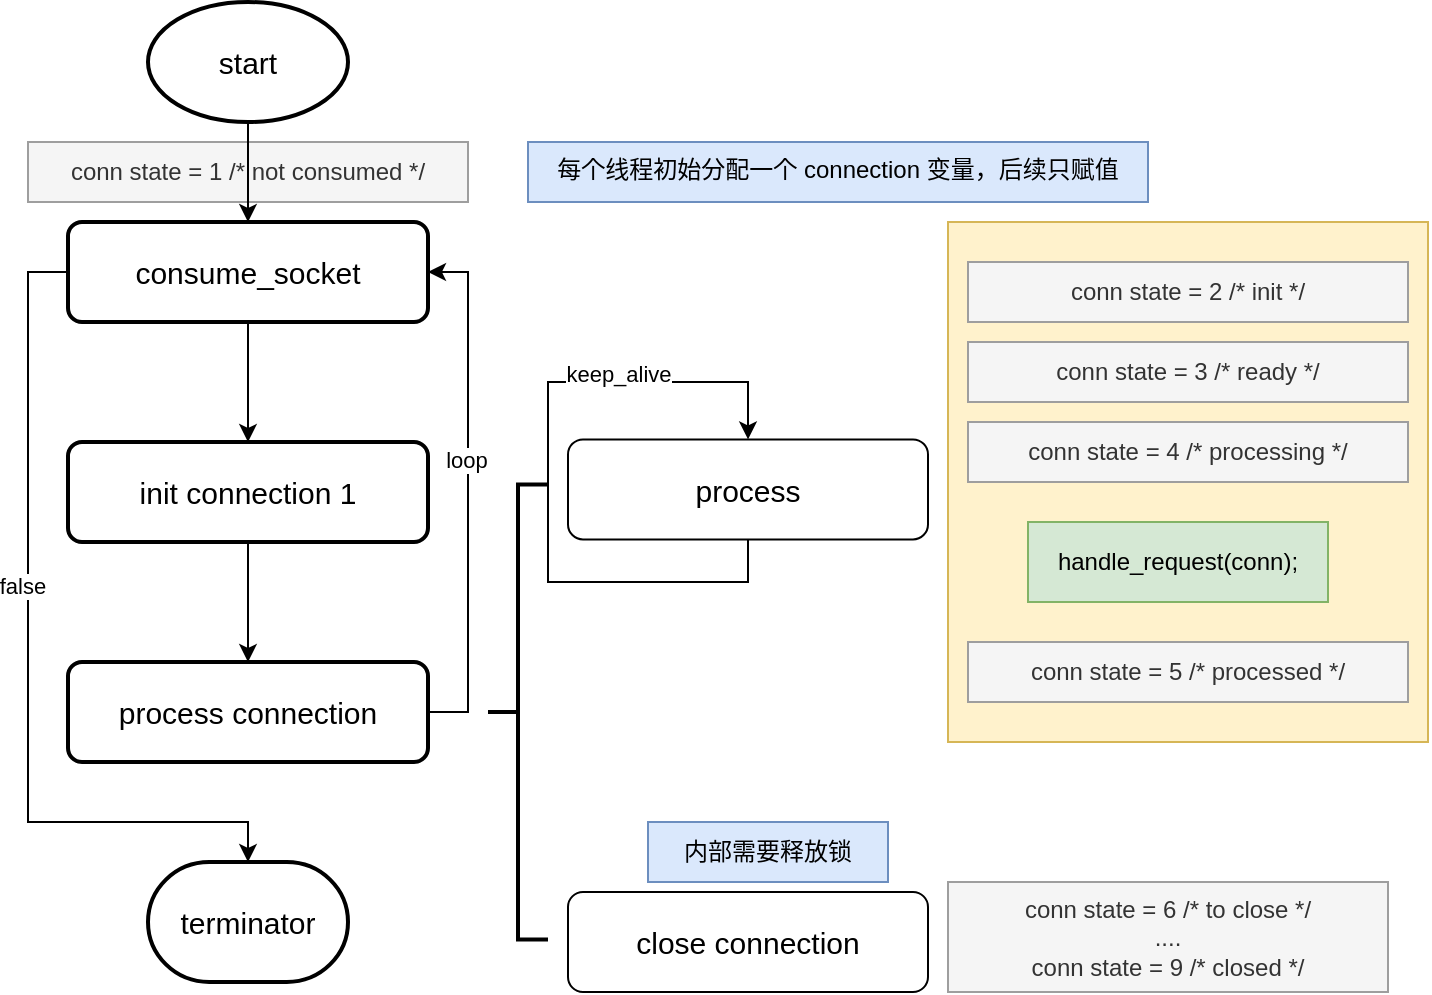 <mxfile version="24.8.1">
  <diagram id="C5RBs43oDa-KdzZeNtuy" name="Page-1">
    <mxGraphModel dx="1949" dy="752" grid="1" gridSize="10" guides="1" tooltips="1" connect="1" arrows="1" fold="1" page="1" pageScale="1" pageWidth="827" pageHeight="1169" math="0" shadow="0">
      <root>
        <mxCell id="WIyWlLk6GJQsqaUBKTNV-0" />
        <mxCell id="WIyWlLk6GJQsqaUBKTNV-1" parent="WIyWlLk6GJQsqaUBKTNV-0" />
        <mxCell id="h92ZNd57hAfHwcITS-Yp-35" value="" style="group" vertex="1" connectable="0" parent="WIyWlLk6GJQsqaUBKTNV-1">
          <mxGeometry x="-190" y="89" width="700" height="495" as="geometry" />
        </mxCell>
        <mxCell id="h92ZNd57hAfHwcITS-Yp-18" value="conn state = 1&amp;nbsp;/* not consumed */" style="text;html=1;align=center;verticalAlign=middle;whiteSpace=wrap;rounded=0;fillColor=#f5f5f5;fontColor=#333333;strokeColor=#9E9E9E;" vertex="1" parent="h92ZNd57hAfHwcITS-Yp-35">
          <mxGeometry y="70" width="220" height="30" as="geometry" />
        </mxCell>
        <mxCell id="h92ZNd57hAfHwcITS-Yp-0" value="&lt;font style=&quot;font-size: 15px;&quot;&gt;start&lt;/font&gt;" style="strokeWidth=2;html=1;shape=mxgraph.flowchart.start_1;whiteSpace=wrap;" vertex="1" parent="h92ZNd57hAfHwcITS-Yp-35">
          <mxGeometry x="60" width="100" height="60" as="geometry" />
        </mxCell>
        <mxCell id="h92ZNd57hAfHwcITS-Yp-1" value="&lt;font style=&quot;font-size: 15px;&quot;&gt;consume_socket&lt;/font&gt;" style="rounded=1;whiteSpace=wrap;html=1;absoluteArcSize=1;arcSize=14;strokeWidth=2;" vertex="1" parent="h92ZNd57hAfHwcITS-Yp-35">
          <mxGeometry x="20" y="110" width="180" height="50" as="geometry" />
        </mxCell>
        <mxCell id="h92ZNd57hAfHwcITS-Yp-3" value="&lt;font style=&quot;font-size: 15px;&quot;&gt;init&amp;nbsp;connection 1&lt;/font&gt;" style="rounded=1;whiteSpace=wrap;html=1;absoluteArcSize=1;arcSize=14;strokeWidth=2;" vertex="1" parent="h92ZNd57hAfHwcITS-Yp-35">
          <mxGeometry x="20" y="220" width="180" height="50" as="geometry" />
        </mxCell>
        <mxCell id="h92ZNd57hAfHwcITS-Yp-14" style="edgeStyle=orthogonalEdgeStyle;rounded=0;orthogonalLoop=1;jettySize=auto;html=1;entryX=1;entryY=0.5;entryDx=0;entryDy=0;" edge="1" parent="h92ZNd57hAfHwcITS-Yp-35" source="h92ZNd57hAfHwcITS-Yp-4" target="h92ZNd57hAfHwcITS-Yp-1">
          <mxGeometry relative="1" as="geometry">
            <Array as="points">
              <mxPoint x="220" y="355" />
              <mxPoint x="220" y="135" />
            </Array>
          </mxGeometry>
        </mxCell>
        <mxCell id="h92ZNd57hAfHwcITS-Yp-15" value="loop" style="edgeLabel;html=1;align=center;verticalAlign=middle;resizable=0;points=[];" vertex="1" connectable="0" parent="h92ZNd57hAfHwcITS-Yp-14">
          <mxGeometry x="0.122" y="1" relative="1" as="geometry">
            <mxPoint as="offset" />
          </mxGeometry>
        </mxCell>
        <mxCell id="h92ZNd57hAfHwcITS-Yp-4" value="&lt;font style=&quot;font-size: 15px;&quot;&gt;process connection&lt;/font&gt;" style="rounded=1;whiteSpace=wrap;html=1;absoluteArcSize=1;arcSize=14;strokeWidth=2;" vertex="1" parent="h92ZNd57hAfHwcITS-Yp-35">
          <mxGeometry x="20" y="330" width="180" height="50" as="geometry" />
        </mxCell>
        <mxCell id="h92ZNd57hAfHwcITS-Yp-5" value="&lt;font style=&quot;font-size: 15px;&quot;&gt;terminator&lt;/font&gt;" style="strokeWidth=2;html=1;shape=mxgraph.flowchart.terminator;whiteSpace=wrap;" vertex="1" parent="h92ZNd57hAfHwcITS-Yp-35">
          <mxGeometry x="60" y="430" width="100" height="60" as="geometry" />
        </mxCell>
        <mxCell id="h92ZNd57hAfHwcITS-Yp-6" value="" style="strokeWidth=2;html=1;shape=mxgraph.flowchart.annotation_2;align=left;labelPosition=right;pointerEvents=1;" vertex="1" parent="h92ZNd57hAfHwcITS-Yp-35">
          <mxGeometry x="230" y="241.25" width="30" height="227.5" as="geometry" />
        </mxCell>
        <mxCell id="h92ZNd57hAfHwcITS-Yp-7" value="" style="endArrow=classic;html=1;rounded=0;exitX=0.5;exitY=1;exitDx=0;exitDy=0;exitPerimeter=0;entryX=0.5;entryY=0;entryDx=0;entryDy=0;" edge="1" parent="h92ZNd57hAfHwcITS-Yp-35" source="h92ZNd57hAfHwcITS-Yp-0" target="h92ZNd57hAfHwcITS-Yp-1">
          <mxGeometry width="50" height="50" relative="1" as="geometry">
            <mxPoint x="160" y="240" as="sourcePoint" />
            <mxPoint x="210" y="190" as="targetPoint" />
          </mxGeometry>
        </mxCell>
        <mxCell id="h92ZNd57hAfHwcITS-Yp-8" value="" style="endArrow=classic;html=1;rounded=0;exitX=0.5;exitY=1;exitDx=0;exitDy=0;" edge="1" parent="h92ZNd57hAfHwcITS-Yp-35" source="h92ZNd57hAfHwcITS-Yp-1">
          <mxGeometry width="50" height="50" relative="1" as="geometry">
            <mxPoint x="109.41" y="170" as="sourcePoint" />
            <mxPoint x="110" y="220" as="targetPoint" />
          </mxGeometry>
        </mxCell>
        <mxCell id="h92ZNd57hAfHwcITS-Yp-9" value="" style="endArrow=classic;html=1;rounded=0;exitX=0.5;exitY=1;exitDx=0;exitDy=0;entryX=0.5;entryY=0;entryDx=0;entryDy=0;" edge="1" parent="h92ZNd57hAfHwcITS-Yp-35" source="h92ZNd57hAfHwcITS-Yp-3" target="h92ZNd57hAfHwcITS-Yp-4">
          <mxGeometry width="50" height="50" relative="1" as="geometry">
            <mxPoint x="120" y="170" as="sourcePoint" />
            <mxPoint x="120" y="230" as="targetPoint" />
          </mxGeometry>
        </mxCell>
        <mxCell id="h92ZNd57hAfHwcITS-Yp-13" style="edgeStyle=orthogonalEdgeStyle;rounded=0;orthogonalLoop=1;jettySize=auto;html=1;exitX=0;exitY=0.5;exitDx=0;exitDy=0;entryX=0.5;entryY=0;entryDx=0;entryDy=0;entryPerimeter=0;" edge="1" parent="h92ZNd57hAfHwcITS-Yp-35" source="h92ZNd57hAfHwcITS-Yp-1" target="h92ZNd57hAfHwcITS-Yp-5">
          <mxGeometry relative="1" as="geometry">
            <Array as="points">
              <mxPoint y="135" />
              <mxPoint y="410" />
              <mxPoint x="110" y="410" />
            </Array>
          </mxGeometry>
        </mxCell>
        <mxCell id="h92ZNd57hAfHwcITS-Yp-16" value="false" style="edgeLabel;html=1;align=center;verticalAlign=middle;resizable=0;points=[];" vertex="1" connectable="0" parent="h92ZNd57hAfHwcITS-Yp-13">
          <mxGeometry x="-0.169" y="-3" relative="1" as="geometry">
            <mxPoint as="offset" />
          </mxGeometry>
        </mxCell>
        <mxCell id="h92ZNd57hAfHwcITS-Yp-20" value="&lt;font style=&quot;font-size: 15px;&quot;&gt;process&lt;/font&gt;" style="rounded=1;whiteSpace=wrap;html=1;" vertex="1" parent="h92ZNd57hAfHwcITS-Yp-35">
          <mxGeometry x="270" y="218.69" width="180" height="50" as="geometry" />
        </mxCell>
        <mxCell id="h92ZNd57hAfHwcITS-Yp-21" style="edgeStyle=orthogonalEdgeStyle;rounded=0;orthogonalLoop=1;jettySize=auto;html=1;entryX=0.5;entryY=0;entryDx=0;entryDy=0;exitX=0.5;exitY=1;exitDx=0;exitDy=0;" edge="1" parent="h92ZNd57hAfHwcITS-Yp-35" source="h92ZNd57hAfHwcITS-Yp-20" target="h92ZNd57hAfHwcITS-Yp-20">
          <mxGeometry relative="1" as="geometry">
            <Array as="points">
              <mxPoint x="360" y="289.94" />
              <mxPoint x="260" y="289.94" />
              <mxPoint x="260" y="189.94" />
              <mxPoint x="360" y="189.94" />
            </Array>
          </mxGeometry>
        </mxCell>
        <mxCell id="h92ZNd57hAfHwcITS-Yp-22" value="keep_alive" style="edgeLabel;html=1;align=center;verticalAlign=middle;resizable=0;points=[];" vertex="1" connectable="0" parent="h92ZNd57hAfHwcITS-Yp-21">
          <mxGeometry x="0.465" y="4" relative="1" as="geometry">
            <mxPoint as="offset" />
          </mxGeometry>
        </mxCell>
        <mxCell id="h92ZNd57hAfHwcITS-Yp-27" value="&lt;font style=&quot;font-size: 15px;&quot;&gt;close&amp;nbsp;connection&lt;/font&gt;" style="rounded=1;whiteSpace=wrap;html=1;" vertex="1" parent="h92ZNd57hAfHwcITS-Yp-35">
          <mxGeometry x="270" y="445" width="180" height="50" as="geometry" />
        </mxCell>
        <mxCell id="h92ZNd57hAfHwcITS-Yp-28" value="内部需要释放锁" style="text;html=1;align=center;verticalAlign=middle;whiteSpace=wrap;rounded=0;fillColor=#dae8fc;strokeColor=#6c8ebf;" vertex="1" parent="h92ZNd57hAfHwcITS-Yp-35">
          <mxGeometry x="310" y="410" width="120" height="30" as="geometry" />
        </mxCell>
        <mxCell id="h92ZNd57hAfHwcITS-Yp-29" value="&lt;div&gt;conn state = 6 /* to close */&lt;/div&gt;&lt;div&gt;....&lt;/div&gt;conn state = 9 /* closed */" style="text;html=1;align=center;verticalAlign=middle;whiteSpace=wrap;rounded=0;fillColor=#f5f5f5;fontColor=#333333;strokeColor=#9E9E9E;" vertex="1" parent="h92ZNd57hAfHwcITS-Yp-35">
          <mxGeometry x="460" y="440" width="220" height="55" as="geometry" />
        </mxCell>
        <mxCell id="h92ZNd57hAfHwcITS-Yp-32" value="" style="group" vertex="1" connectable="0" parent="h92ZNd57hAfHwcITS-Yp-35">
          <mxGeometry x="460" y="110" width="240" height="260" as="geometry" />
        </mxCell>
        <mxCell id="h92ZNd57hAfHwcITS-Yp-30" value="" style="rounded=0;whiteSpace=wrap;html=1;fillColor=#fff2cc;strokeColor=#d6b656;container=0;" vertex="1" parent="h92ZNd57hAfHwcITS-Yp-32">
          <mxGeometry width="240" height="260" as="geometry" />
        </mxCell>
        <mxCell id="h92ZNd57hAfHwcITS-Yp-19" value="conn state = 2 /* init */" style="text;html=1;align=center;verticalAlign=middle;whiteSpace=wrap;rounded=0;fillColor=#f5f5f5;fontColor=#333333;strokeColor=#9E9E9E;container=0;" vertex="1" parent="h92ZNd57hAfHwcITS-Yp-32">
          <mxGeometry x="10" y="20" width="220" height="30" as="geometry" />
        </mxCell>
        <mxCell id="h92ZNd57hAfHwcITS-Yp-23" value="conn state = 3 /* ready */" style="text;html=1;align=center;verticalAlign=middle;whiteSpace=wrap;rounded=0;fillColor=#f5f5f5;fontColor=#333333;strokeColor=#9E9E9E;container=0;" vertex="1" parent="h92ZNd57hAfHwcITS-Yp-32">
          <mxGeometry x="10" y="60" width="220" height="30" as="geometry" />
        </mxCell>
        <mxCell id="h92ZNd57hAfHwcITS-Yp-24" value="conn state = 4 /* processing */" style="text;html=1;align=center;verticalAlign=middle;whiteSpace=wrap;rounded=0;fillColor=#f5f5f5;fontColor=#333333;strokeColor=#9E9E9E;container=0;" vertex="1" parent="h92ZNd57hAfHwcITS-Yp-32">
          <mxGeometry x="10" y="100" width="220" height="30" as="geometry" />
        </mxCell>
        <mxCell id="h92ZNd57hAfHwcITS-Yp-25" value="handle_request(conn);" style="text;whiteSpace=wrap;verticalAlign=middle;fillColor=#d5e8d4;strokeColor=#82b366;align=center;container=0;" vertex="1" parent="h92ZNd57hAfHwcITS-Yp-32">
          <mxGeometry x="40" y="150" width="150" height="40" as="geometry" />
        </mxCell>
        <mxCell id="h92ZNd57hAfHwcITS-Yp-26" value="conn state = 5 /* processed */" style="text;html=1;align=center;verticalAlign=middle;whiteSpace=wrap;rounded=0;fillColor=#f5f5f5;fontColor=#333333;strokeColor=#9E9E9E;container=0;" vertex="1" parent="h92ZNd57hAfHwcITS-Yp-32">
          <mxGeometry x="10" y="210" width="220" height="30" as="geometry" />
        </mxCell>
        <mxCell id="h92ZNd57hAfHwcITS-Yp-34" value="&lt;div style=&quot;&quot;&gt;&lt;span style=&quot;background-color: initial;&quot;&gt;每个线程初始分配一个 connection 变量，后续只赋值&lt;/span&gt;&lt;/div&gt;" style="text;whiteSpace=wrap;html=1;fillColor=#dae8fc;strokeColor=#6c8ebf;align=center;" vertex="1" parent="h92ZNd57hAfHwcITS-Yp-35">
          <mxGeometry x="250" y="70" width="310" height="30" as="geometry" />
        </mxCell>
      </root>
    </mxGraphModel>
  </diagram>
</mxfile>
